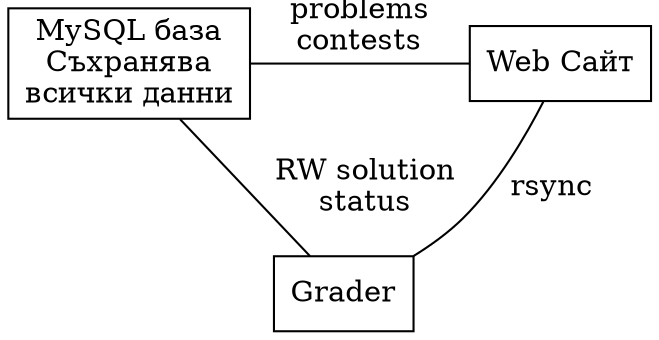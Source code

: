 graph arch {
    MySQL[label="MySQL база\nСъхранява\nвсички данни", shape=box];
    Web[label="Web Сайт", shape=box];
    Grader[label="Grader", shape=box];
    
    MySQL -- Web[label="CRUD users\nproblems\ncontests"];
    MySQL -- Grader[label="RW solution\nstatus"];
    Grader -- Web[label="rsync"];
    
    {rank=same; MySQL; Web}
}